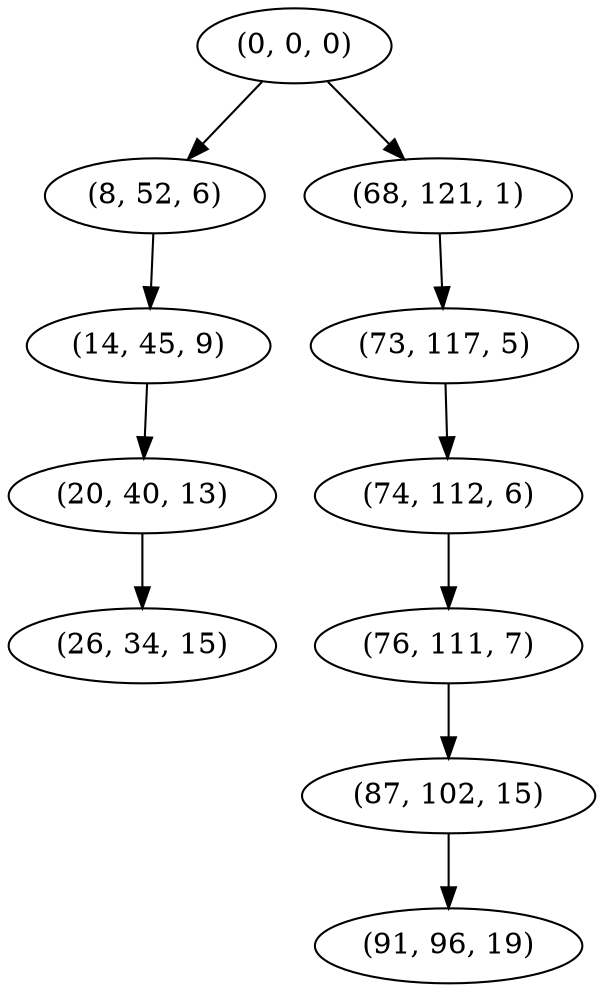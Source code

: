 digraph tree {
    "(0, 0, 0)";
    "(8, 52, 6)";
    "(14, 45, 9)";
    "(20, 40, 13)";
    "(26, 34, 15)";
    "(68, 121, 1)";
    "(73, 117, 5)";
    "(74, 112, 6)";
    "(76, 111, 7)";
    "(87, 102, 15)";
    "(91, 96, 19)";
    "(0, 0, 0)" -> "(8, 52, 6)";
    "(0, 0, 0)" -> "(68, 121, 1)";
    "(8, 52, 6)" -> "(14, 45, 9)";
    "(14, 45, 9)" -> "(20, 40, 13)";
    "(20, 40, 13)" -> "(26, 34, 15)";
    "(68, 121, 1)" -> "(73, 117, 5)";
    "(73, 117, 5)" -> "(74, 112, 6)";
    "(74, 112, 6)" -> "(76, 111, 7)";
    "(76, 111, 7)" -> "(87, 102, 15)";
    "(87, 102, 15)" -> "(91, 96, 19)";
}
